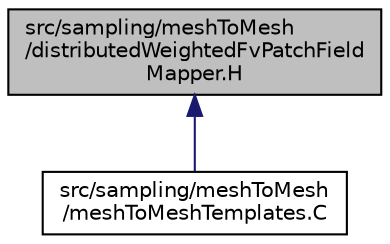 digraph "src/sampling/meshToMesh/distributedWeightedFvPatchFieldMapper.H"
{
  bgcolor="transparent";
  edge [fontname="Helvetica",fontsize="10",labelfontname="Helvetica",labelfontsize="10"];
  node [fontname="Helvetica",fontsize="10",shape=record];
  Node135 [label="src/sampling/meshToMesh\l/distributedWeightedFvPatchField\lMapper.H",height=0.2,width=0.4,color="black", fillcolor="grey75", style="filled", fontcolor="black"];
  Node135 -> Node136 [dir="back",color="midnightblue",fontsize="10",style="solid",fontname="Helvetica"];
  Node136 [label="src/sampling/meshToMesh\l/meshToMeshTemplates.C",height=0.2,width=0.4,color="black",URL="$a14918.html"];
}
